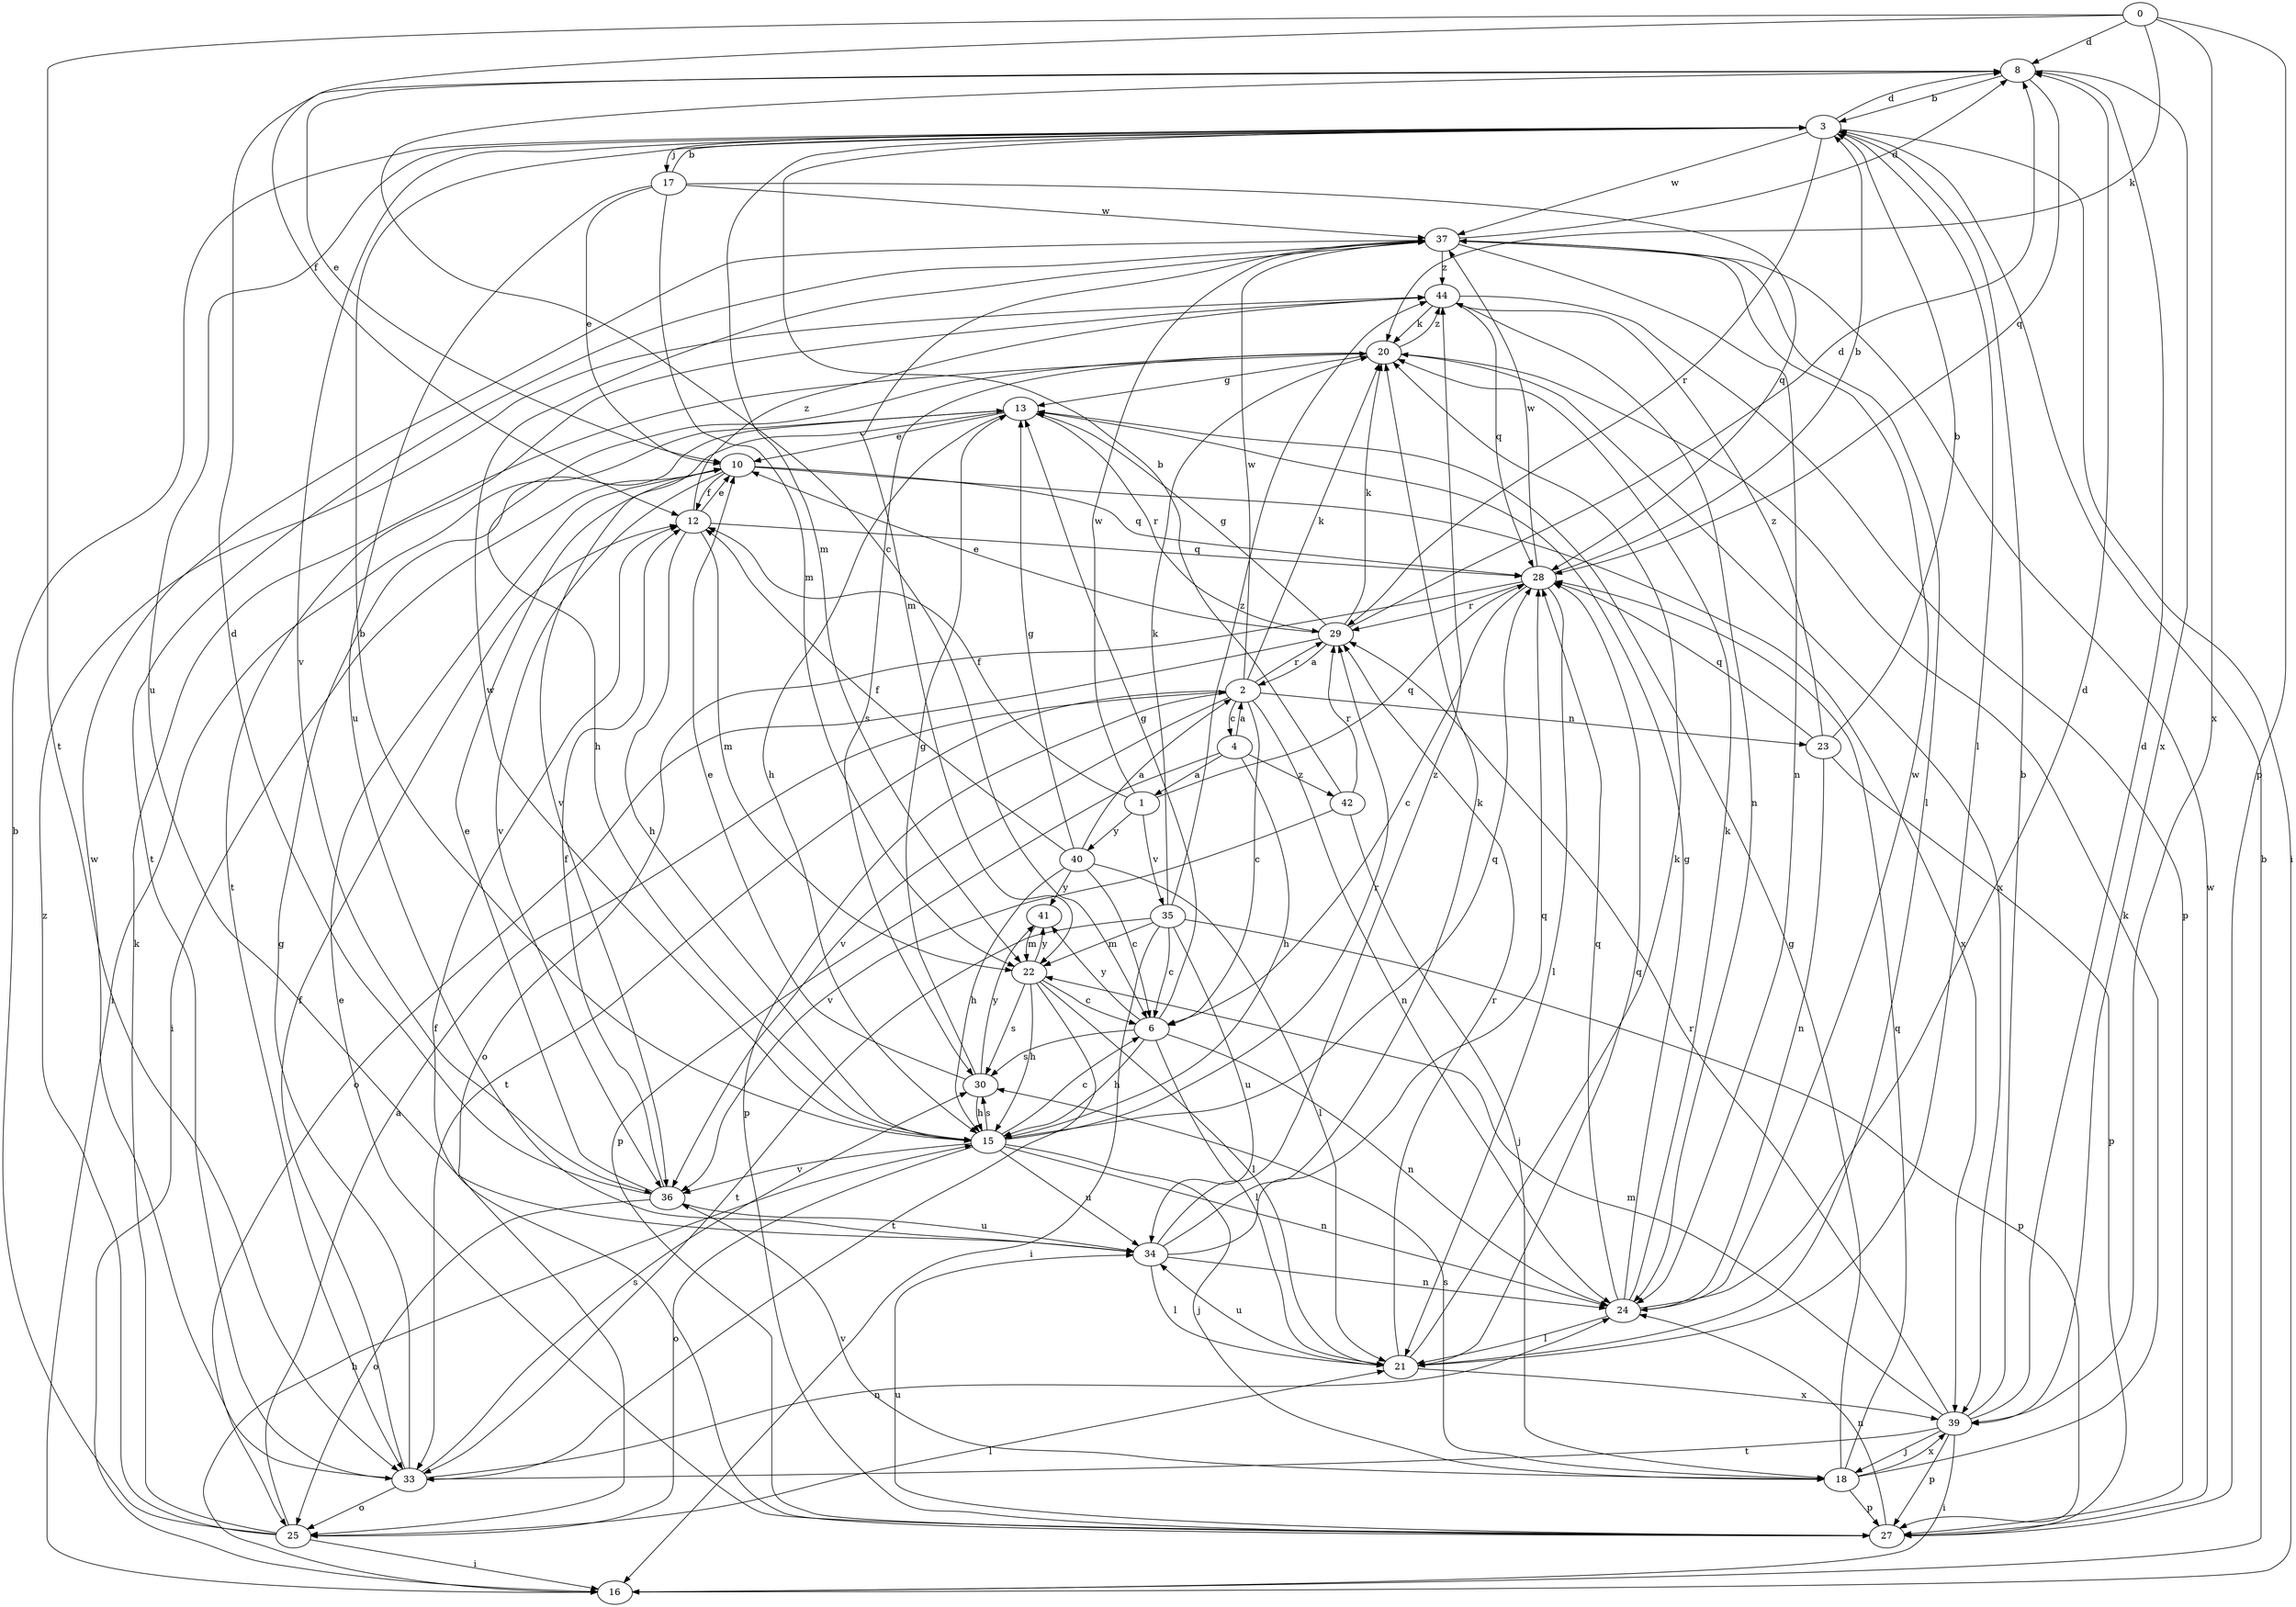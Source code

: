 strict digraph  {
0;
1;
2;
3;
4;
6;
8;
10;
12;
13;
15;
16;
17;
18;
20;
21;
22;
23;
24;
25;
27;
28;
29;
30;
33;
34;
35;
36;
37;
39;
40;
41;
42;
44;
0 -> 8  [label=d];
0 -> 12  [label=f];
0 -> 20  [label=k];
0 -> 27  [label=p];
0 -> 33  [label=t];
0 -> 39  [label=x];
1 -> 12  [label=f];
1 -> 28  [label=q];
1 -> 35  [label=v];
1 -> 37  [label=w];
1 -> 40  [label=y];
2 -> 4  [label=c];
2 -> 6  [label=c];
2 -> 20  [label=k];
2 -> 23  [label=n];
2 -> 24  [label=n];
2 -> 27  [label=p];
2 -> 29  [label=r];
2 -> 33  [label=t];
2 -> 36  [label=v];
2 -> 37  [label=w];
3 -> 8  [label=d];
3 -> 16  [label=i];
3 -> 17  [label=j];
3 -> 21  [label=l];
3 -> 22  [label=m];
3 -> 29  [label=r];
3 -> 34  [label=u];
3 -> 36  [label=v];
3 -> 37  [label=w];
4 -> 1  [label=a];
4 -> 2  [label=a];
4 -> 15  [label=h];
4 -> 27  [label=p];
4 -> 42  [label=z];
6 -> 13  [label=g];
6 -> 15  [label=h];
6 -> 21  [label=l];
6 -> 24  [label=n];
6 -> 30  [label=s];
6 -> 41  [label=y];
8 -> 3  [label=b];
8 -> 6  [label=c];
8 -> 10  [label=e];
8 -> 28  [label=q];
8 -> 39  [label=x];
10 -> 12  [label=f];
10 -> 16  [label=i];
10 -> 28  [label=q];
10 -> 36  [label=v];
10 -> 39  [label=x];
12 -> 10  [label=e];
12 -> 15  [label=h];
12 -> 22  [label=m];
12 -> 28  [label=q];
12 -> 44  [label=z];
13 -> 10  [label=e];
13 -> 15  [label=h];
13 -> 16  [label=i];
13 -> 29  [label=r];
13 -> 36  [label=v];
15 -> 3  [label=b];
15 -> 6  [label=c];
15 -> 18  [label=j];
15 -> 24  [label=n];
15 -> 25  [label=o];
15 -> 28  [label=q];
15 -> 29  [label=r];
15 -> 30  [label=s];
15 -> 34  [label=u];
15 -> 36  [label=v];
15 -> 37  [label=w];
16 -> 3  [label=b];
16 -> 15  [label=h];
17 -> 3  [label=b];
17 -> 10  [label=e];
17 -> 22  [label=m];
17 -> 28  [label=q];
17 -> 34  [label=u];
17 -> 37  [label=w];
18 -> 13  [label=g];
18 -> 20  [label=k];
18 -> 27  [label=p];
18 -> 28  [label=q];
18 -> 30  [label=s];
18 -> 36  [label=v];
18 -> 39  [label=x];
20 -> 13  [label=g];
20 -> 15  [label=h];
20 -> 30  [label=s];
20 -> 39  [label=x];
20 -> 44  [label=z];
21 -> 20  [label=k];
21 -> 28  [label=q];
21 -> 29  [label=r];
21 -> 34  [label=u];
21 -> 39  [label=x];
22 -> 6  [label=c];
22 -> 15  [label=h];
22 -> 21  [label=l];
22 -> 30  [label=s];
22 -> 33  [label=t];
22 -> 41  [label=y];
23 -> 3  [label=b];
23 -> 24  [label=n];
23 -> 27  [label=p];
23 -> 28  [label=q];
23 -> 44  [label=z];
24 -> 8  [label=d];
24 -> 13  [label=g];
24 -> 20  [label=k];
24 -> 21  [label=l];
24 -> 28  [label=q];
24 -> 37  [label=w];
25 -> 2  [label=a];
25 -> 3  [label=b];
25 -> 16  [label=i];
25 -> 20  [label=k];
25 -> 21  [label=l];
25 -> 44  [label=z];
27 -> 10  [label=e];
27 -> 12  [label=f];
27 -> 24  [label=n];
27 -> 34  [label=u];
27 -> 37  [label=w];
28 -> 3  [label=b];
28 -> 6  [label=c];
28 -> 21  [label=l];
28 -> 25  [label=o];
28 -> 29  [label=r];
28 -> 37  [label=w];
29 -> 2  [label=a];
29 -> 8  [label=d];
29 -> 10  [label=e];
29 -> 13  [label=g];
29 -> 20  [label=k];
29 -> 25  [label=o];
30 -> 10  [label=e];
30 -> 13  [label=g];
30 -> 15  [label=h];
30 -> 41  [label=y];
33 -> 12  [label=f];
33 -> 13  [label=g];
33 -> 24  [label=n];
33 -> 25  [label=o];
33 -> 30  [label=s];
33 -> 37  [label=w];
34 -> 20  [label=k];
34 -> 21  [label=l];
34 -> 24  [label=n];
34 -> 28  [label=q];
34 -> 44  [label=z];
35 -> 6  [label=c];
35 -> 16  [label=i];
35 -> 20  [label=k];
35 -> 22  [label=m];
35 -> 27  [label=p];
35 -> 33  [label=t];
35 -> 34  [label=u];
35 -> 44  [label=z];
36 -> 8  [label=d];
36 -> 10  [label=e];
36 -> 12  [label=f];
36 -> 25  [label=o];
36 -> 34  [label=u];
37 -> 8  [label=d];
37 -> 21  [label=l];
37 -> 22  [label=m];
37 -> 24  [label=n];
37 -> 33  [label=t];
37 -> 44  [label=z];
39 -> 3  [label=b];
39 -> 8  [label=d];
39 -> 16  [label=i];
39 -> 18  [label=j];
39 -> 22  [label=m];
39 -> 27  [label=p];
39 -> 29  [label=r];
39 -> 33  [label=t];
40 -> 2  [label=a];
40 -> 6  [label=c];
40 -> 12  [label=f];
40 -> 13  [label=g];
40 -> 15  [label=h];
40 -> 21  [label=l];
40 -> 41  [label=y];
41 -> 22  [label=m];
42 -> 3  [label=b];
42 -> 18  [label=j];
42 -> 29  [label=r];
42 -> 36  [label=v];
44 -> 20  [label=k];
44 -> 24  [label=n];
44 -> 27  [label=p];
44 -> 28  [label=q];
44 -> 33  [label=t];
}
